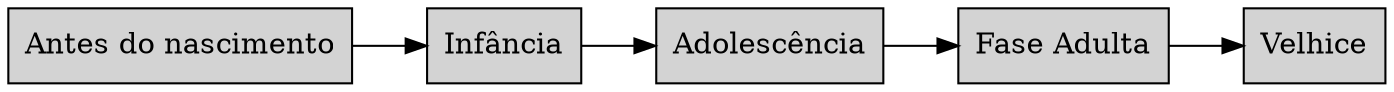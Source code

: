 /*  Este arquivo pode ser utilizado para geração de gráficos.
http://www.graphviz.org/Gallery.php
Para compilar execute:
  dot -O -T png
*/

digraph G {
  rankdir="LR"
  node[shape=box, style=filled]
  //labelloc=top;
  //labeljust=right;
  //label="Estilo enfrentamento"

  antes[label="Antes do nascimento"];
  infancia[label="Infância"];
  adolescencia[label="Adolescência"];
  adulta[label="Fase Adulta"];
  velhice[label="Velhice"];

  antes->infancia->adolescencia->adulta->velhice;

}


